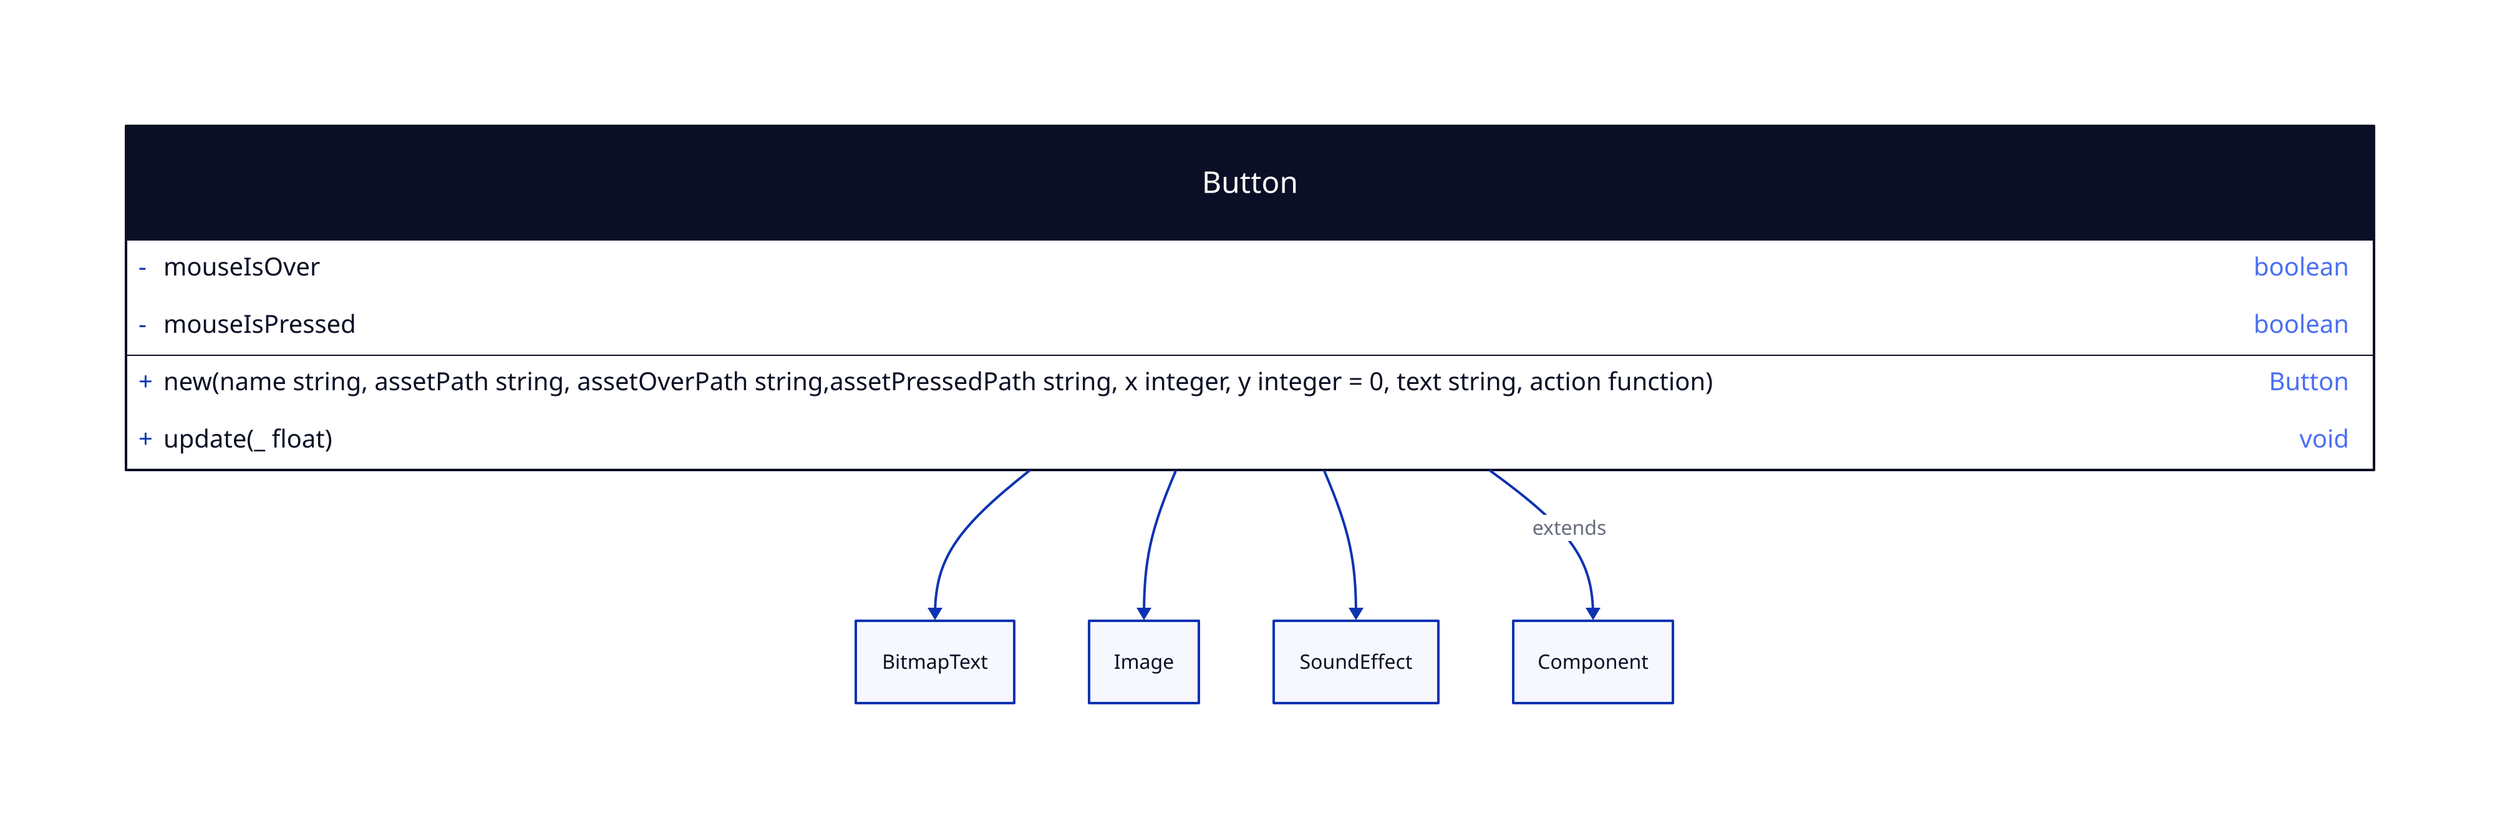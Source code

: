 Button: {
  shape: class

  +new(name string, assetPath string, assetOverPath string,assetPressedPath string, x integer, y integer = 0, text string, action function): Button

  -mouseIsOver: boolean
  -mouseIsPressed: boolean

  +update(_ float): void
}
Button -> BitmapText
Button -> Image
Button -> SoundEffect
Button -> Component: extends
